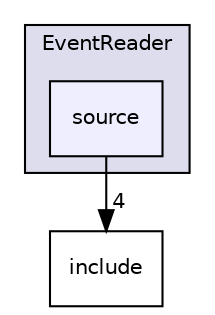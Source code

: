 digraph "source" {
  compound=true
  node [ fontsize="10", fontname="Helvetica"];
  edge [ labelfontsize="10", labelfontname="Helvetica"];
  subgraph clusterdir_eb57aca699f3d75d611eb49f58a90913 {
    graph [ bgcolor="#ddddee", pencolor="black", label="EventReader" fontname="Helvetica", fontsize="10", URL="dir_eb57aca699f3d75d611eb49f58a90913.html"]
  dir_308ae3a3e24a816c537fa6acee77b8f7 [shape=box, label="source", style="filled", fillcolor="#eeeeff", pencolor="black", URL="dir_308ae3a3e24a816c537fa6acee77b8f7.html"];
  }
  dir_a93393d43c4c6a0d991ac0e263090078 [shape=box label="include" URL="dir_a93393d43c4c6a0d991ac0e263090078.html"];
  dir_308ae3a3e24a816c537fa6acee77b8f7->dir_a93393d43c4c6a0d991ac0e263090078 [headlabel="4", labeldistance=1.5 headhref="dir_000033_000034.html"];
}
